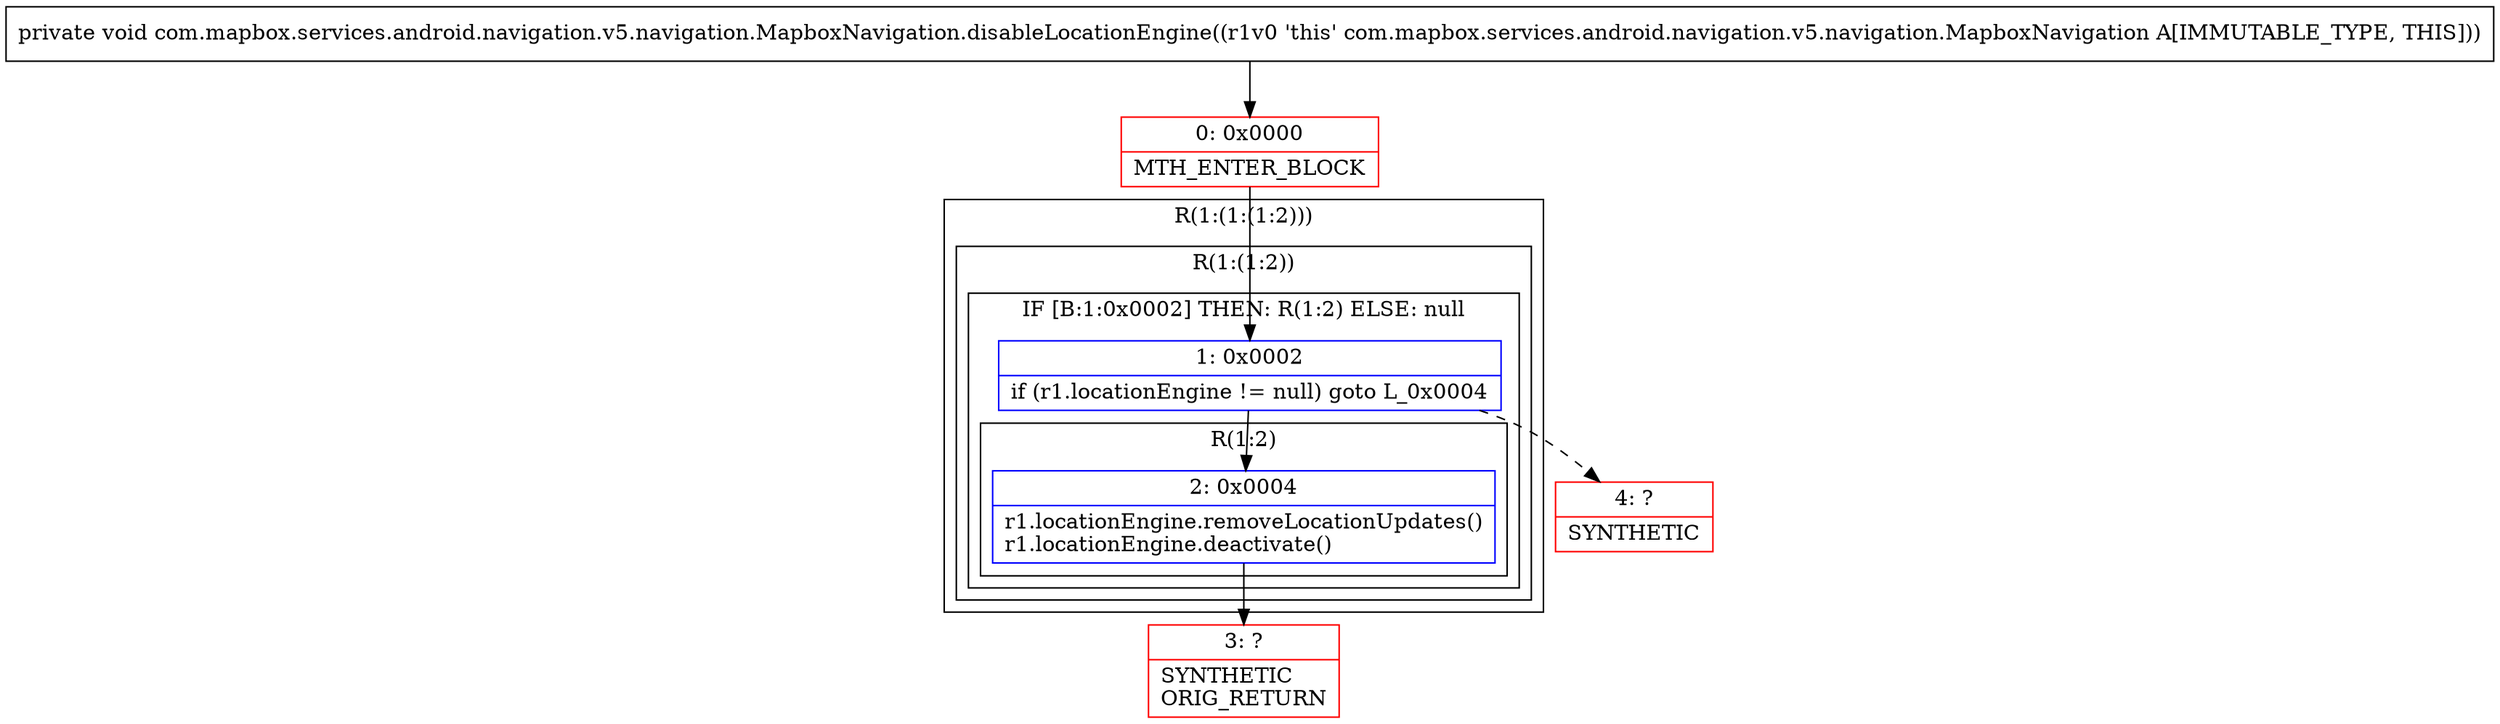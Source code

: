 digraph "CFG forcom.mapbox.services.android.navigation.v5.navigation.MapboxNavigation.disableLocationEngine()V" {
subgraph cluster_Region_1064351857 {
label = "R(1:(1:(1:2)))";
node [shape=record,color=blue];
subgraph cluster_Region_1501418633 {
label = "R(1:(1:2))";
node [shape=record,color=blue];
subgraph cluster_IfRegion_1555744672 {
label = "IF [B:1:0x0002] THEN: R(1:2) ELSE: null";
node [shape=record,color=blue];
Node_1 [shape=record,label="{1\:\ 0x0002|if (r1.locationEngine != null) goto L_0x0004\l}"];
subgraph cluster_Region_1285551020 {
label = "R(1:2)";
node [shape=record,color=blue];
Node_2 [shape=record,label="{2\:\ 0x0004|r1.locationEngine.removeLocationUpdates()\lr1.locationEngine.deactivate()\l}"];
}
}
}
}
Node_0 [shape=record,color=red,label="{0\:\ 0x0000|MTH_ENTER_BLOCK\l}"];
Node_3 [shape=record,color=red,label="{3\:\ ?|SYNTHETIC\lORIG_RETURN\l}"];
Node_4 [shape=record,color=red,label="{4\:\ ?|SYNTHETIC\l}"];
MethodNode[shape=record,label="{private void com.mapbox.services.android.navigation.v5.navigation.MapboxNavigation.disableLocationEngine((r1v0 'this' com.mapbox.services.android.navigation.v5.navigation.MapboxNavigation A[IMMUTABLE_TYPE, THIS])) }"];
MethodNode -> Node_0;
Node_1 -> Node_2;
Node_1 -> Node_4[style=dashed];
Node_2 -> Node_3;
Node_0 -> Node_1;
}

